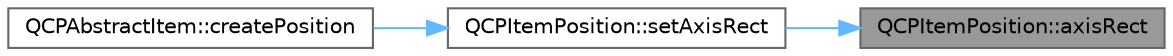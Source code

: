 digraph "QCPItemPosition::axisRect"
{
 // LATEX_PDF_SIZE
  bgcolor="transparent";
  edge [fontname=Helvetica,fontsize=10,labelfontname=Helvetica,labelfontsize=10];
  node [fontname=Helvetica,fontsize=10,shape=box,height=0.2,width=0.4];
  rankdir="RL";
  Node1 [label="QCPItemPosition::axisRect",height=0.2,width=0.4,color="gray40", fillcolor="grey60", style="filled", fontcolor="black",tooltip=" "];
  Node1 -> Node2 [dir="back",color="steelblue1",style="solid"];
  Node2 [label="QCPItemPosition::setAxisRect",height=0.2,width=0.4,color="grey40", fillcolor="white", style="filled",URL="$class_q_c_p_item_position.html#a0cd9b326fb324710169e92e8ca0041c2",tooltip=" "];
  Node2 -> Node3 [dir="back",color="steelblue1",style="solid"];
  Node3 [label="QCPAbstractItem::createPosition",height=0.2,width=0.4,color="grey40", fillcolor="white", style="filled",URL="$class_q_c_p_abstract_item.html#a75036d39c4d4e2e1a7dd145fff915d32",tooltip=" "];
}
